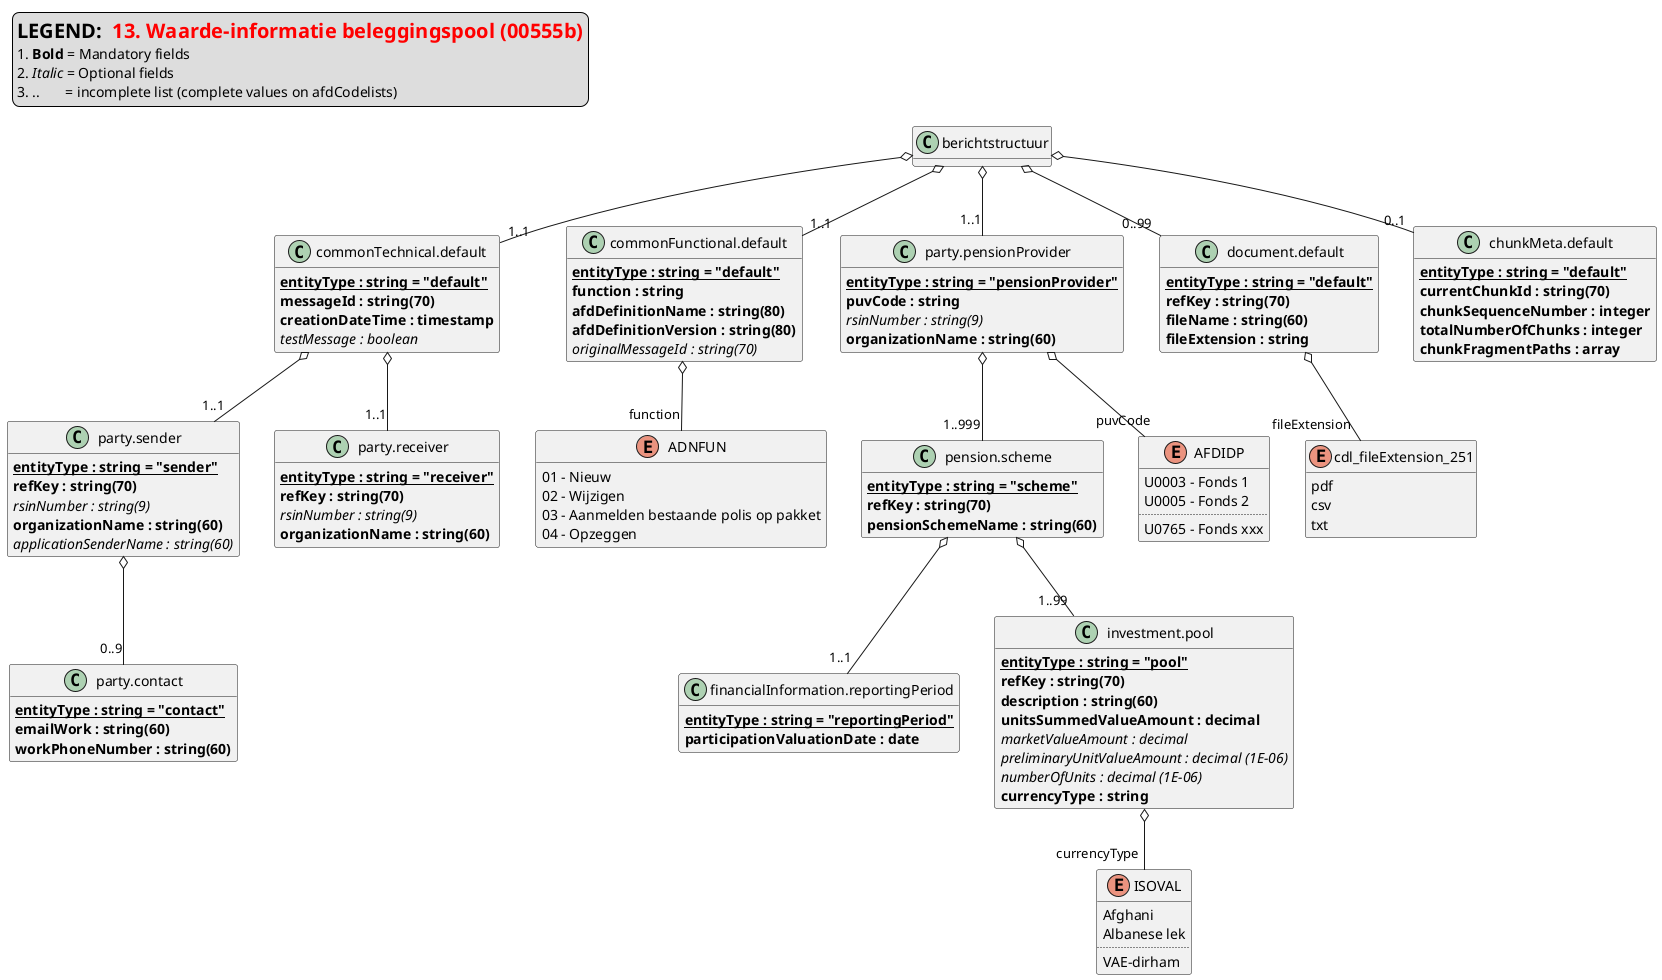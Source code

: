 @startuml
hide methods
set separator none

legend top left
<size:20><b>LEGEND: </b> <color:red><b>13. Waarde-informatie beleggingspool (00555b)</b></color></size>
1. <b>Bold</b> = Mandatory fields
2. <i>Italic</i> = Optional fields
3. ..       = incomplete list (complete values on afdCodelists)
end legend

class berichtstructuur {}

class commonTechnical.default {
    {static} **entityType : string = "default"**
    {field} **messageId : string(70)**
    {field} **creationDateTime : timestamp**
    {field} <i>testMessage : boolean</i>
}

class party.sender {
    {static} **entityType : string = "sender"**
    {field} **refKey : string(70)**
    {field} <i>rsinNumber : string(9)</i>
    {field} **organizationName : string(60)**
    {field} <i>applicationSenderName : string(60)</i>
}

class party.contact {
    {static} **entityType : string = "contact"**
    {field} **emailWork : string(60)**
    {field} **workPhoneNumber : string(60)**
}

class party.receiver {
    {static} **entityType : string = "receiver"**
    {field} **refKey : string(70)**
    {field} <i>rsinNumber : string(9)</i>
    {field} **organizationName : string(60)**
}

class commonFunctional.default {
    {static} **entityType : string = "default"**
    {field} **function : string**
    {field} **afdDefinitionName : string(80)**
    {field} **afdDefinitionVersion : string(80)**
    {field} <i>originalMessageId : string(70)</i>
}

class party.pensionProvider {
    {static} **entityType : string = "pensionProvider"**
    {field} **puvCode : string**
    {field} <i>rsinNumber : string(9)</i>
    {field} **organizationName : string(60)**
}

class pension.scheme {
    {static} **entityType : string = "scheme"**
    {field} **refKey : string(70)**
    {field} **pensionSchemeName : string(60)**
}

class financialInformation.reportingPeriod {
    {static} **entityType : string = "reportingPeriod"**
    {field} **participationValuationDate : date**
}

class investment.pool {
    {static} **entityType : string = "pool"**
    {field} **refKey : string(70)**
    {field} **description : string(60)**
    {field} **unitsSummedValueAmount : decimal**
    {field} <i>marketValueAmount : decimal</i>
    {field} <i>preliminaryUnitValueAmount : decimal (1E-06)</i>
    {field} <i>numberOfUnits : decimal (1E-06)</i>
    {field} **currencyType : string**
}

class document.default {
    {static} **entityType : string = "default"**
    {field} **refKey : string(70)**
    {field} **fileName : string(60)**
    {field} **fileExtension : string**
}

class chunkMeta.default {
    {static} **entityType : string = "default"**
    {field} **currentChunkId : string(70)**
    {field} **chunkSequenceNumber : integer**
    {field} **totalNumberOfChunks : integer**
    {field} **chunkFragmentPaths : array**
}

enum ADNFUN {
    01 - Nieuw
    02 - Wijzigen
    03 - Aanmelden bestaande polis op pakket
    04 - Opzeggen
}


enum AFDIDP {
    U0003 - Fonds 1
    U0005 - Fonds 2
    ..
    U0765 - Fonds xxx
}


enum ISOVAL {
    Afghani 
    Albanese lek 
    ..
    VAE-dirham 
}


enum cdl_fileExtension_251 {
    pdf
    csv
    txt
}


berichtstructuur o-- "0..1" chunkMeta.default
berichtstructuur o-- "1..1" commonFunctional.default
berichtstructuur o-- "1..1" commonTechnical.default
berichtstructuur o-- "0..99" document.default
berichtstructuur o-- "1..1" party.pensionProvider
commonTechnical.default o-- "1..1" party.receiver
commonTechnical.default o-- "1..1" party.sender
party.pensionProvider o-- "1..999" pension.scheme
party.sender o-- "0..9" party.contact
pension.scheme o-- "1..1" financialInformation.reportingPeriod
pension.scheme o-- "1..99" investment.pool
commonFunctional.default o-- "function" ADNFUN
document.default o-- "fileExtension" cdl_fileExtension_251
investment.pool o-- "currencyType" ISOVAL
party.pensionProvider o-- "puvCode" AFDIDP
@enduml